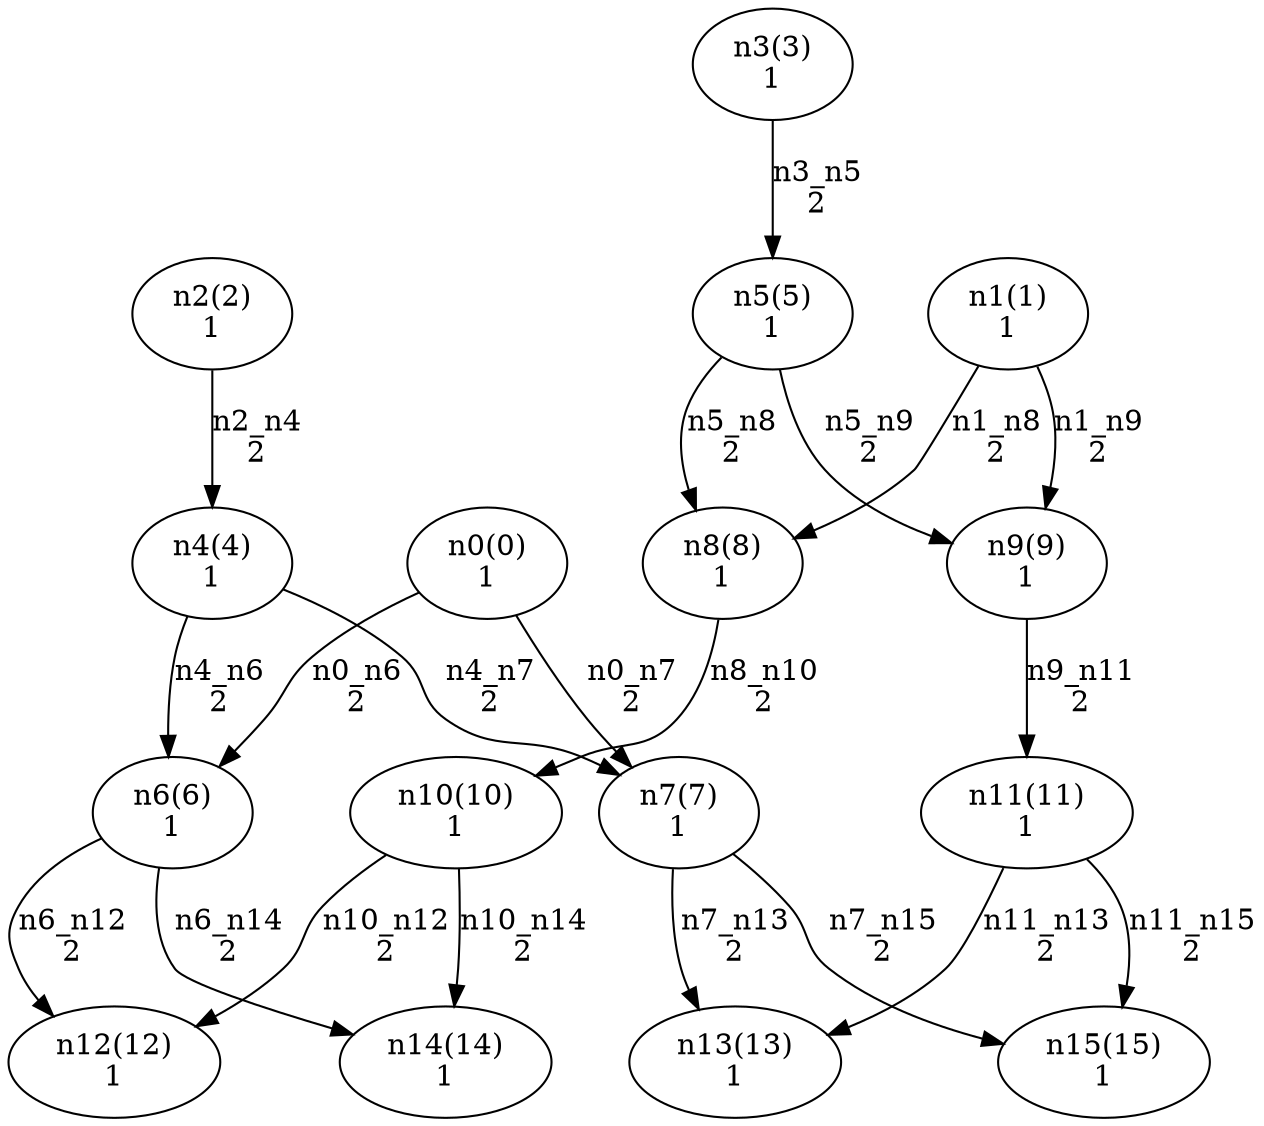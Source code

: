 digraph test_0 {
    size="28,40";
    n0 [ label="n0(0)\n1" ];
    n6 [ label="n6(6)\n1" ];
    n7 [ label="n7(7)\n1" ];
    n1 [ label="n1(1)\n1" ];
    n8 [ label="n8(8)\n1" ];
    n9 [ label="n9(9)\n1" ];
    n2 [ label="n2(2)\n1" ];
    n4 [ label="n4(4)\n1" ];
    n3 [ label="n3(3)\n1" ];
    n5 [ label="n5(5)\n1" ];
    n12 [ label="n12(12)\n1" ];
    n14 [ label="n14(14)\n1" ];
    n13 [ label="n13(13)\n1" ];
    n15 [ label="n15(15)\n1" ];
    n10 [ label="n10(10)\n1" ];
    n11 [ label="n11(11)\n1" ];

    n0 -> n6 [ label="n0_n6\n2" ];
    n0 -> n7 [ label="n0_n7\n2" ];
    n1 -> n8 [ label="n1_n8\n2" ];
    n1 -> n9 [ label="n1_n9\n2" ];
    n2 -> n4 [ label="n2_n4\n2" ];
    n3 -> n5 [ label="n3_n5\n2" ];
    n4 -> n6 [ label="n4_n6\n2" ];
    n4 -> n7 [ label="n4_n7\n2" ];
    n5 -> n8 [ label="n5_n8\n2" ];
    n5 -> n9 [ label="n5_n9\n2" ];
    n6 -> n12 [ label="n6_n12\n2" ];
    n6 -> n14 [ label="n6_n14\n2" ];
    n7 -> n13 [ label="n7_n13\n2" ];
    n7 -> n15 [ label="n7_n15\n2" ];
    n8 -> n10 [ label="n8_n10\n2" ];
    n9 -> n11 [ label="n9_n11\n2" ];
    n10 -> n12 [ label="n10_n12\n2" ];
    n10 -> n14 [ label="n10_n14\n2" ];
    n11 -> n13 [ label="n11_n13\n2" ];
    n11 -> n15 [ label="n11_n15\n2" ];
}
